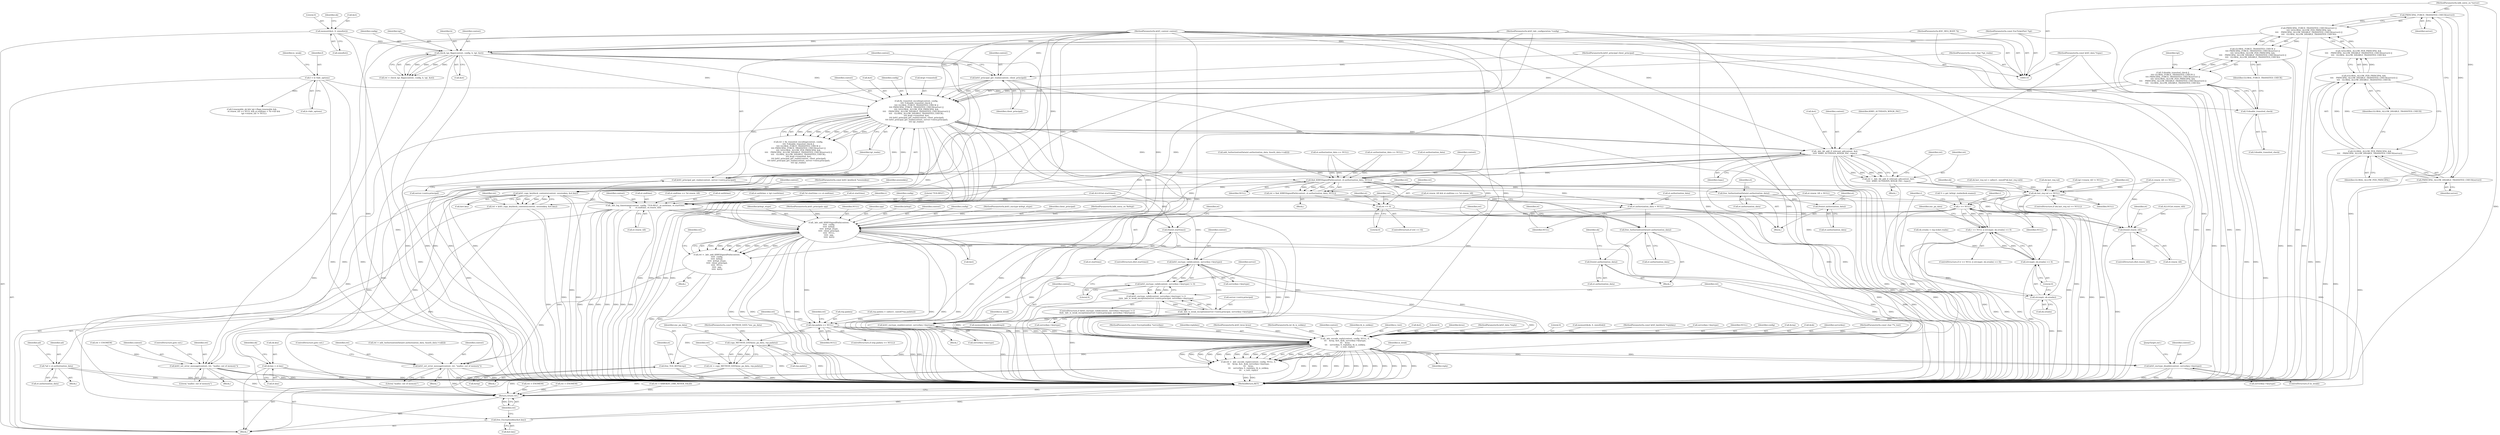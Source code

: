 digraph "0_heimdal_b1e699103f08d6a0ca46a122193c9da65f6cf837_1@pointer" {
"1000642" [label="(Call,_kdc_tkt_add_if_relevant_ad(context, &et,\n\t\t\t\t\t  KRB5_AUTHDATA_WIN2K_PAC, rspac))"];
"1000226" [label="(Call,fix_transited_encoding(context, config,\n\t\t\t\t !f.disable_transited_check ||\n\t\t\t\t GLOBAL_FORCE_TRANSITED_CHECK ||\n\t\t\t\t PRINCIPAL_FORCE_TRANSITED_CHECK(server) ||\n\t\t\t\t !((GLOBAL_ALLOW_PER_PRINCIPAL &&\n\t\t\t\t    PRINCIPAL_ALLOW_DISABLE_TRANSITED_CHECK(server)) ||\n\t\t\t\t   GLOBAL_ALLOW_DISABLE_TRANSITED_CHECK),\n \t\t\t\t &tgt->transited, &et,\n \t\t\t\t krb5_principal_get_realm(context, client_principal),\n \t\t\t\t krb5_principal_get_realm(context, server->entry.principal),\n\t\t\t\t tgt_realm))"];
"1000255" [label="(Call,krb5_principal_get_realm(context, server->entry.principal))"];
"1000252" [label="(Call,krb5_principal_get_realm(context, client_principal))"];
"1000214" [label="(Call,check_tgs_flags(context, config, b, tgt, &et))"];
"1000111" [label="(MethodParameterIn,krb5_context context)"];
"1000112" [label="(MethodParameterIn,krb5_kdc_configuration *config)"];
"1000113" [label="(MethodParameterIn,KDC_REQ_BODY *b)"];
"1000115" [label="(MethodParameterIn,const EncTicketPart *tgt)"];
"1000156" [label="(Call,memset(&et, 0, sizeof(et)))"];
"1000126" [label="(MethodParameterIn,krb5_principal client_principal)"];
"1000229" [label="(Call,!f.disable_transited_check ||\n\t\t\t\t GLOBAL_FORCE_TRANSITED_CHECK ||\n\t\t\t\t PRINCIPAL_FORCE_TRANSITED_CHECK(server) ||\n\t\t\t\t !((GLOBAL_ALLOW_PER_PRINCIPAL &&\n\t\t\t\t    PRINCIPAL_ALLOW_DISABLE_TRANSITED_CHECK(server)) ||\n\t\t\t\t   GLOBAL_ALLOW_DISABLE_TRANSITED_CHECK))"];
"1000230" [label="(Call,!f.disable_transited_check)"];
"1000140" [label="(Call,f = b->kdc_options)"];
"1000234" [label="(Call,GLOBAL_FORCE_TRANSITED_CHECK ||\n\t\t\t\t PRINCIPAL_FORCE_TRANSITED_CHECK(server) ||\n\t\t\t\t !((GLOBAL_ALLOW_PER_PRINCIPAL &&\n\t\t\t\t    PRINCIPAL_ALLOW_DISABLE_TRANSITED_CHECK(server)) ||\n\t\t\t\t   GLOBAL_ALLOW_DISABLE_TRANSITED_CHECK))"];
"1000236" [label="(Call,PRINCIPAL_FORCE_TRANSITED_CHECK(server) ||\n\t\t\t\t !((GLOBAL_ALLOW_PER_PRINCIPAL &&\n\t\t\t\t    PRINCIPAL_ALLOW_DISABLE_TRANSITED_CHECK(server)) ||\n\t\t\t\t   GLOBAL_ALLOW_DISABLE_TRANSITED_CHECK))"];
"1000237" [label="(Call,PRINCIPAL_FORCE_TRANSITED_CHECK(server))"];
"1000122" [label="(MethodParameterIn,hdb_entry_ex *server)"];
"1000239" [label="(Call,!((GLOBAL_ALLOW_PER_PRINCIPAL &&\n\t\t\t\t    PRINCIPAL_ALLOW_DISABLE_TRANSITED_CHECK(server)) ||\n\t\t\t\t   GLOBAL_ALLOW_DISABLE_TRANSITED_CHECK))"];
"1000240" [label="(Call,(GLOBAL_ALLOW_PER_PRINCIPAL &&\n\t\t\t\t    PRINCIPAL_ALLOW_DISABLE_TRANSITED_CHECK(server)) ||\n\t\t\t\t   GLOBAL_ALLOW_DISABLE_TRANSITED_CHECK)"];
"1000241" [label="(Call,GLOBAL_ALLOW_PER_PRINCIPAL &&\n\t\t\t\t    PRINCIPAL_ALLOW_DISABLE_TRANSITED_CHECK(server))"];
"1000243" [label="(Call,PRINCIPAL_ALLOW_DISABLE_TRANSITED_CHECK(server))"];
"1000127" [label="(MethodParameterIn,const char *tgt_realm)"];
"1000131" [label="(MethodParameterIn,const krb5_data *rspac)"];
"1000640" [label="(Call,ret = _kdc_tkt_add_if_relevant_ad(context, &et,\n\t\t\t\t\t  KRB5_AUTHDATA_WIN2K_PAC, rspac))"];
"1001120" [label="(Return,return ret;)"];
"1000686" [label="(Call,krb5_set_error_message(context, ret, \"malloc: out of memory\"))"];
"1000718" [label="(Call,krb5_set_error_message(context, ret, \"malloc: out of memory\"))"];
"1000725" [label="(Call,find_KRB5SignedPath(context, et.authorization_data, NULL))"];
"1000723" [label="(Call,ret = find_KRB5SignedPath(context, et.authorization_data, NULL))"];
"1000732" [label="(Call,ret == 0)"];
"1000745" [label="(Call,free_AuthorizationData(et.authorization_data))"];
"1000749" [label="(Call,free(et.authorization_data))"];
"1000753" [label="(Call,et.authorization_data = NULL)"];
"1001086" [label="(Call,free_AuthorizationData(et.authorization_data))"];
"1001090" [label="(Call,free(et.authorization_data))"];
"1000761" [label="(Call,*ad = et.authorization_data)"];
"1000783" [label="(Call,krb5_copy_keyblock_contents(context, sessionkey, &et.key))"];
"1000781" [label="(Call,ret = krb5_copy_keyblock_contents(context, sessionkey, &et.key))"];
"1000807" [label="(Call,ek.key = et.key)"];
"1000909" [label="(Call,_kdc_log_timestamp(context, config, \"TGS-REQ\", et.authtime, et.starttime,\n\t\t       et.endtime, et.renew_till))"];
"1000949" [label="(Call,_kdc_add_KRB5SignedPath(context,\n\t\t\t\t\t  config,\n\t\t\t\t\t  krbtgt,\n\t\t\t\t\t  krbtgt_etype,\n\t\t\t\t\t  client_principal,\n\t\t\t\t\t  NULL,\n\t\t\t\t\t  spp,\n\t\t\t\t\t  &et))"];
"1000947" [label="(Call,ret = _kdc_add_KRB5SignedPath(context,\n\t\t\t\t\t  config,\n\t\t\t\t\t  krbtgt,\n\t\t\t\t\t  krbtgt_etype,\n\t\t\t\t\t  client_principal,\n\t\t\t\t\t  NULL,\n\t\t\t\t\t  spp,\n\t\t\t\t\t  &et))"];
"1000979" [label="(Call,rep.padata == NULL)"];
"1000991" [label="(Call,copy_METHOD_DATA(enc_pa_data, rep.padata))"];
"1000989" [label="(Call,ret = copy_METHOD_DATA(enc_pa_data, rep.padata))"];
"1001028" [label="(Call,_kdc_encode_reply(context, config, NULL, 0,\n\t\t\t    &rep, &et, &ek, serverkey->keytype,\n\t\t\t    kvno,\n\t\t\t    serverkey, 0, replykey, rk_is_subkey,\n\t\t\t    e_text, reply))"];
"1001026" [label="(Call,ret = _kdc_encode_reply(context, config, NULL, 0,\n\t\t\t    &rep, &et, &ek, serverkey->keytype,\n\t\t\t    kvno,\n\t\t\t    serverkey, 0, replykey, rk_is_subkey,\n\t\t\t    e_text, reply))"];
"1001051" [label="(Call,krb5_enctype_disable(context, serverkey->keytype))"];
"1001057" [label="(Call,free_TGS_REP(&rep))"];
"1001002" [label="(Call,krb5_enctype_valid(context, serverkey->keytype))"];
"1001001" [label="(Call,krb5_enctype_valid(context, serverkey->keytype) != 0)"];
"1001000" [label="(Call,krb5_enctype_valid(context, serverkey->keytype) != 0\n\t&& _kdc_is_weak_exception(server->entry.principal, serverkey->keytype))"];
"1001008" [label="(Call,_kdc_is_weak_exception(server->entry.principal, serverkey->keytype))"];
"1001018" [label="(Call,krb5_enctype_enable(context, serverkey->keytype))"];
"1001069" [label="(Call,free(et.starttime))"];
"1001077" [label="(Call,free(et.renew_till))"];
"1001115" [label="(Call,free_EncryptionKey(&et.key))"];
"1000830" [label="(Call,ek.last_req.val == NULL)"];
"1000936" [label="(Call,r == NULL)"];
"1000935" [label="(Call,r == NULL || strcmp(r, ek.srealm) == 0)"];
"1000939" [label="(Call,strcmp(r, ek.srealm) == 0)"];
"1000940" [label="(Call,strcmp(r, ek.srealm))"];
"1000781" [label="(Call,ret = krb5_copy_keyblock_contents(context, sessionkey, &et.key))"];
"1000639" [label="(Block,)"];
"1000953" [label="(Identifier,krbtgt_etype)"];
"1000964" [label="(Identifier,enc_pa_data)"];
"1000641" [label="(Identifier,ret)"];
"1001090" [label="(Call,free(et.authorization_data))"];
"1000817" [label="(Identifier,ek)"];
"1000721" [label="(Literal,\"malloc: out of memory\")"];
"1000649" [label="(Identifier,ret)"];
"1000113" [label="(MethodParameterIn,KDC_REQ_BODY *b)"];
"1000178" [label="(Call,et.authtime = tgt->authtime)"];
"1000132" [label="(MethodParameterIn,const METHOD_DATA *enc_pa_data)"];
"1000234" [label="(Call,GLOBAL_FORCE_TRANSITED_CHECK ||\n\t\t\t\t PRINCIPAL_FORCE_TRANSITED_CHECK(server) ||\n\t\t\t\t !((GLOBAL_ALLOW_PER_PRINCIPAL &&\n\t\t\t\t    PRINCIPAL_ALLOW_DISABLE_TRANSITED_CHECK(server)) ||\n\t\t\t\t   GLOBAL_ALLOW_DISABLE_TRANSITED_CHECK))"];
"1000717" [label="(Block,)"];
"1000130" [label="(MethodParameterIn,krb5_principals spp)"];
"1000659" [label="(Call,et.authorization_data == NULL)"];
"1000653" [label="(Block,)"];
"1001044" [label="(Literal,0)"];
"1000751" [label="(Identifier,et)"];
"1000162" [label="(Call,memset(&ek, 0, sizeof(ek)))"];
"1000248" [label="(Identifier,tgt)"];
"1000945" [label="(Literal,0)"];
"1000242" [label="(Identifier,GLOBAL_ALLOW_PER_PRINCIPAL)"];
"1000219" [label="(Call,&et)"];
"1000122" [label="(MethodParameterIn,hdb_entry_ex *server)"];
"1000724" [label="(Identifier,ret)"];
"1000131" [label="(MethodParameterIn,const krb5_data *rspac)"];
"1000215" [label="(Identifier,context)"];
"1000116" [label="(MethodParameterIn,const krb5_keyblock *replykey)"];
"1000838" [label="(Call,ret = ENOMEM)"];
"1000546" [label="(Call,*et.starttime == et.endtime)"];
"1001039" [label="(Call,serverkey->keytype)"];
"1000150" [label="(Call,memset(&rep, 0, sizeof(rep)))"];
"1000730" [label="(Identifier,NULL)"];
"1000212" [label="(Call,ret = check_tgs_flags(context, config, b, tgt, &et))"];
"1000689" [label="(Literal,\"malloc: out of memory\")"];
"1000253" [label="(Identifier,context)"];
"1000785" [label="(Identifier,sessionkey)"];
"1000916" [label="(Call,et.starttime)"];
"1000966" [label="(Block,)"];
"1001050" [label="(Identifier,is_weak)"];
"1001007" [label="(Literal,0)"];
"1000262" [label="(Identifier,tgt_realm)"];
"1000722" [label="(ControlStructure,goto out;)"];
"1000256" [label="(Identifier,context)"];
"1000226" [label="(Call,fix_transited_encoding(context, config,\n\t\t\t\t !f.disable_transited_check ||\n\t\t\t\t GLOBAL_FORCE_TRANSITED_CHECK ||\n\t\t\t\t PRINCIPAL_FORCE_TRANSITED_CHECK(server) ||\n\t\t\t\t !((GLOBAL_ALLOW_PER_PRINCIPAL &&\n\t\t\t\t    PRINCIPAL_ALLOW_DISABLE_TRANSITED_CHECK(server)) ||\n\t\t\t\t   GLOBAL_ALLOW_DISABLE_TRANSITED_CHECK),\n \t\t\t\t &tgt->transited, &et,\n \t\t\t\t krb5_principal_get_realm(context, client_principal),\n \t\t\t\t krb5_principal_get_realm(context, server->entry.principal),\n\t\t\t\t tgt_realm))"];
"1000782" [label="(Identifier,ret)"];
"1001026" [label="(Call,ret = _kdc_encode_reply(context, config, NULL, 0,\n\t\t\t    &rep, &et, &ek, serverkey->keytype,\n\t\t\t    kvno,\n\t\t\t    serverkey, 0, replykey, rk_is_subkey,\n\t\t\t    e_text, reply))"];
"1001048" [label="(Identifier,reply)"];
"1001075" [label="(Identifier,et)"];
"1000224" [label="(Call,ret = fix_transited_encoding(context, config,\n\t\t\t\t !f.disable_transited_check ||\n\t\t\t\t GLOBAL_FORCE_TRANSITED_CHECK ||\n\t\t\t\t PRINCIPAL_FORCE_TRANSITED_CHECK(server) ||\n\t\t\t\t !((GLOBAL_ALLOW_PER_PRINCIPAL &&\n\t\t\t\t    PRINCIPAL_ALLOW_DISABLE_TRANSITED_CHECK(server)) ||\n\t\t\t\t   GLOBAL_ALLOW_DISABLE_TRANSITED_CHECK),\n \t\t\t\t &tgt->transited, &et,\n \t\t\t\t krb5_principal_get_realm(context, client_principal),\n \t\t\t\t krb5_principal_get_realm(context, server->entry.principal),\n\t\t\t\t tgt_realm))"];
"1000749" [label="(Call,free(et.authorization_data))"];
"1000999" [label="(ControlStructure,if (krb5_enctype_valid(context, serverkey->keytype) != 0\n\t&& _kdc_is_weak_exception(server->entry.principal, serverkey->keytype)))"];
"1000955" [label="(Identifier,NULL)"];
"1000246" [label="(Call,&tgt->transited)"];
"1001003" [label="(Identifier,context)"];
"1000243" [label="(Call,PRINCIPAL_ALLOW_DISABLE_TRANSITED_CHECK(server))"];
"1001004" [label="(Call,serverkey->keytype)"];
"1001049" [label="(ControlStructure,if (is_weak))"];
"1000807" [label="(Call,ek.key = et.key)"];
"1001115" [label="(Call,free_EncryptionKey(&et.key))"];
"1000240" [label="(Call,(GLOBAL_ALLOW_PER_PRINCIPAL &&\n\t\t\t\t    PRINCIPAL_ALLOW_DISABLE_TRANSITED_CHECK(server)) ||\n\t\t\t\t   GLOBAL_ALLOW_DISABLE_TRANSITED_CHECK)"];
"1001031" [label="(Identifier,NULL)"];
"1000786" [label="(Call,&et.key)"];
"1000956" [label="(Identifier,spp)"];
"1000683" [label="(Call,ret = ENOMEM)"];
"1000727" [label="(Call,et.authorization_data)"];
"1001051" [label="(Call,krb5_enctype_disable(context, serverkey->keytype))"];
"1000997" [label="(Identifier,ret)"];
"1001030" [label="(Identifier,config)"];
"1000836" [label="(Identifier,NULL)"];
"1001033" [label="(Call,&rep)"];
"1001001" [label="(Call,krb5_enctype_valid(context, serverkey->keytype) != 0)"];
"1001058" [label="(Call,&rep)"];
"1000952" [label="(Identifier,krbtgt)"];
"1001097" [label="(Identifier,ek)"];
"1000909" [label="(Call,_kdc_log_timestamp(context, config, \"TGS-REQ\", et.authtime, et.starttime,\n\t\t       et.endtime, et.renew_till))"];
"1000928" [label="(Identifier,r)"];
"1001019" [label="(Identifier,context)"];
"1000687" [label="(Identifier,context)"];
"1000126" [label="(MethodParameterIn,krb5_principal client_principal)"];
"1000950" [label="(Identifier,context)"];
"1000746" [label="(Call,et.authorization_data)"];
"1000745" [label="(Call,free_AuthorizationData(et.authorization_data))"];
"1000811" [label="(Call,et.key)"];
"1000216" [label="(Identifier,config)"];
"1000759" [label="(Block,)"];
"1000148" [label="(Identifier,is_weak)"];
"1000682" [label="(Block,)"];
"1000732" [label="(Call,ret == 0)"];
"1001087" [label="(Call,et.authorization_data)"];
"1000720" [label="(Identifier,ret)"];
"1000726" [label="(Identifier,context)"];
"1000690" [label="(ControlStructure,goto out;)"];
"1000239" [label="(Call,!((GLOBAL_ALLOW_PER_PRINCIPAL &&\n\t\t\t\t    PRINCIPAL_ALLOW_DISABLE_TRANSITED_CHECK(server)) ||\n\t\t\t\t   GLOBAL_ALLOW_DISABLE_TRANSITED_CHECK))"];
"1000808" [label="(Call,ek.key)"];
"1001070" [label="(Call,et.starttime)"];
"1000845" [label="(Identifier,ek)"];
"1000115" [label="(MethodParameterIn,const EncTicketPart *tgt)"];
"1000941" [label="(Identifier,r)"];
"1000814" [label="(Call,ek.last_req.val = calloc(1, sizeof(*ek.last_req.val)))"];
"1000939" [label="(Call,strcmp(r, ek.srealm) == 0)"];
"1000718" [label="(Call,krb5_set_error_message(context, ret, \"malloc: out of memory\"))"];
"1000754" [label="(Call,et.authorization_data)"];
"1000734" [label="(Literal,0)"];
"1000983" [label="(Identifier,NULL)"];
"1001037" [label="(Call,&ek)"];
"1000644" [label="(Call,&et)"];
"1000936" [label="(Call,r == NULL)"];
"1001063" [label="(Identifier,et)"];
"1000156" [label="(Call,memset(&et, 0, sizeof(et)))"];
"1000111" [label="(MethodParameterIn,krb5_context context)"];
"1001043" [label="(Identifier,serverkey)"];
"1000985" [label="(Call,ret = ENOMEM)"];
"1001009" [label="(Call,server->entry.principal)"];
"1000133" [label="(MethodParameterIn,const char **e_text)"];
"1000227" [label="(Identifier,context)"];
"1001053" [label="(Call,serverkey->keytype)"];
"1001027" [label="(Identifier,ret)"];
"1000374" [label="(Call,f.renewable_ok && tgt->flags.renewable &&\n       et.renew_till == NULL && et.endtime < *b->till &&\n       tgt->renew_till != NULL)"];
"1000978" [label="(ControlStructure,if (rep.padata == NULL))"];
"1001078" [label="(Call,et.renew_till)"];
"1000948" [label="(Identifier,ret)"];
"1000250" [label="(Call,&et)"];
"1000688" [label="(Identifier,ret)"];
"1000733" [label="(Identifier,ret)"];
"1000723" [label="(Call,ret = find_KRB5SignedPath(context, et.authorization_data, NULL))"];
"1000761" [label="(Call,*ad = et.authorization_data)"];
"1001091" [label="(Call,et.authorization_data)"];
"1000934" [label="(ControlStructure,if (r == NULL || strcmp(r, ek.srealm) == 0))"];
"1000791" [label="(Identifier,ret)"];
"1000831" [label="(Call,ek.last_req.val)"];
"1000770" [label="(Identifier,ad)"];
"1000951" [label="(Identifier,config)"];
"1000647" [label="(Identifier,rspac)"];
"1000989" [label="(Call,ret = copy_METHOD_DATA(enc_pa_data, rep.padata))"];
"1000555" [label="(Call,ret = KRB5KDC_ERR_NEVER_VALID)"];
"1001052" [label="(Identifier,context)"];
"1001092" [label="(Identifier,et)"];
"1001086" [label="(Call,free_AuthorizationData(et.authorization_data))"];
"1000938" [label="(Identifier,NULL)"];
"1000228" [label="(Identifier,config)"];
"1000236" [label="(Call,PRINCIPAL_FORCE_TRANSITED_CHECK(server) ||\n\t\t\t\t !((GLOBAL_ALLOW_PER_PRINCIPAL &&\n\t\t\t\t    PRINCIPAL_ALLOW_DISABLE_TRANSITED_CHECK(server)) ||\n\t\t\t\t   GLOBAL_ALLOW_DISABLE_TRANSITED_CHECK))"];
"1001002" [label="(Call,krb5_enctype_valid(context, serverkey->keytype))"];
"1000992" [label="(Identifier,enc_pa_data)"];
"1000230" [label="(Call,!f.disable_transited_check)"];
"1000703" [label="(Call,ret = add_AuthorizationData(et.authorization_data, &auth_data->val[i]))"];
"1000640" [label="(Call,ret = _kdc_tkt_add_if_relevant_ad(context, &et,\n\t\t\t\t\t  KRB5_AUTHDATA_WIN2K_PAC, rspac))"];
"1001120" [label="(Return,return ret;)"];
"1000937" [label="(Identifier,r)"];
"1000829" [label="(ControlStructure,if (ek.last_req.val == NULL))"];
"1000740" [label="(Identifier,et)"];
"1000911" [label="(Identifier,config)"];
"1000744" [label="(Block,)"];
"1000757" [label="(Identifier,NULL)"];
"1001069" [label="(Call,free(et.starttime))"];
"1000112" [label="(MethodParameterIn,krb5_kdc_configuration *config)"];
"1000218" [label="(Identifier,tgt)"];
"1001017" [label="(Block,)"];
"1000164" [label="(Identifier,ek)"];
"1000140" [label="(Call,f = b->kdc_options)"];
"1000245" [label="(Identifier,GLOBAL_ALLOW_DISABLE_TRANSITED_CHECK)"];
"1000784" [label="(Identifier,context)"];
"1000980" [label="(Call,rep.padata)"];
"1000935" [label="(Call,r == NULL || strcmp(r, ek.srealm) == 0)"];
"1000686" [label="(Call,krb5_set_error_message(context, ret, \"malloc: out of memory\"))"];
"1000946" [label="(Block,)"];
"1000235" [label="(Identifier,GLOBAL_FORCE_TRANSITED_CHECK)"];
"1000129" [label="(MethodParameterIn,krb5_enctype krbtgt_etype)"];
"1000238" [label="(Identifier,server)"];
"1000135" [label="(Block,)"];
"1000118" [label="(MethodParameterIn,const EncryptionKey *serverkey)"];
"1000577" [label="(Call,et.renew_till = NULL)"];
"1000912" [label="(Literal,\"TGS-REQ\")"];
"1000993" [label="(Call,rep.padata)"];
"1001028" [label="(Call,_kdc_encode_reply(context, config, NULL, 0,\n\t\t\t    &rep, &et, &ek, serverkey->keytype,\n\t\t\t    kvno,\n\t\t\t    serverkey, 0, replykey, rk_is_subkey,\n\t\t\t    e_text, reply))"];
"1000940" [label="(Call,strcmp(r, ek.srealm))"];
"1000214" [label="(Call,check_tgs_flags(context, config, b, tgt, &et))"];
"1000954" [label="(Identifier,client_principal)"];
"1000731" [label="(ControlStructure,if (ret == 0))"];
"1000753" [label="(Call,et.authorization_data = NULL)"];
"1001045" [label="(Identifier,replykey)"];
"1000750" [label="(Call,et.authorization_data)"];
"1000119" [label="(MethodParameterIn,const krb5_keyblock *sessionkey)"];
"1000120" [label="(MethodParameterIn,krb5_kvno kvno)"];
"1001083" [label="(Identifier,et)"];
"1000244" [label="(Identifier,server)"];
"1000117" [label="(MethodParameterIn,int rk_is_subkey)"];
"1000229" [label="(Call,!f.disable_transited_check ||\n\t\t\t\t GLOBAL_FORCE_TRANSITED_CHECK ||\n\t\t\t\t PRINCIPAL_FORCE_TRANSITED_CHECK(server) ||\n\t\t\t\t !((GLOBAL_ALLOW_PER_PRINCIPAL &&\n\t\t\t\t    PRINCIPAL_ALLOW_DISABLE_TRANSITED_CHECK(server)) ||\n\t\t\t\t   GLOBAL_ALLOW_DISABLE_TRANSITED_CHECK))"];
"1001121" [label="(Identifier,ret)"];
"1000957" [label="(Call,&et)"];
"1001029" [label="(Identifier,context)"];
"1001057" [label="(Call,free_TGS_REP(&rep))"];
"1000643" [label="(Identifier,context)"];
"1000910" [label="(Identifier,context)"];
"1000891" [label="(Call,ek.srealm = rep.ticket.realm)"];
"1000960" [label="(Identifier,ret)"];
"1000128" [label="(MethodParameterIn,hdb_entry_ex *krbtgt)"];
"1000947" [label="(Call,ret = _kdc_add_KRB5SignedPath(context,\n\t\t\t\t\t  config,\n\t\t\t\t\t  krbtgt,\n\t\t\t\t\t  krbtgt_etype,\n\t\t\t\t\t  client_principal,\n\t\t\t\t\t  NULL,\n\t\t\t\t\t  spp,\n\t\t\t\t\t  &et))"];
"1001046" [label="(Identifier,rk_is_subkey)"];
"1001056" [label="(JumpTarget,out:)"];
"1000967" [label="(Call,rep.padata = calloc(1, sizeof(*rep.padata)))"];
"1000160" [label="(Call,sizeof(et))"];
"1000241" [label="(Call,GLOBAL_ALLOW_PER_PRINCIPAL &&\n\t\t\t\t    PRINCIPAL_ALLOW_DISABLE_TRANSITED_CHECK(server))"];
"1000646" [label="(Identifier,KRB5_AUTHDATA_WIN2K_PAC)"];
"1000990" [label="(Identifier,ret)"];
"1001077" [label="(Call,free(et.renew_till))"];
"1000719" [label="(Identifier,context)"];
"1001116" [label="(Call,&et.key)"];
"1000157" [label="(Call,&et)"];
"1000830" [label="(Call,ek.last_req.val == NULL)"];
"1001020" [label="(Call,serverkey->keytype)"];
"1000677" [label="(Call,et.authorization_data == NULL)"];
"1000783" [label="(Call,krb5_copy_keyblock_contents(context, sessionkey, &et.key))"];
"1000705" [label="(Call,add_AuthorizationData(et.authorization_data, &auth_data->val[i]))"];
"1000255" [label="(Call,krb5_principal_get_realm(context, server->entry.principal))"];
"1000231" [label="(Call,f.disable_transited_check)"];
"1001085" [label="(Block,)"];
"1001011" [label="(Identifier,server)"];
"1000942" [label="(Call,ek.srealm)"];
"1000399" [label="(Call,tgt->renew_till != NULL)"];
"1000763" [label="(Call,et.authorization_data)"];
"1000979" [label="(Call,rep.padata == NULL)"];
"1000202" [label="(Call,ALLOC(et.starttime))"];
"1001047" [label="(Identifier,e_text)"];
"1001014" [label="(Call,serverkey->keytype)"];
"1000412" [label="(Call,ALLOC(et.renew_till))"];
"1000991" [label="(Call,copy_METHOD_DATA(enc_pa_data, rep.padata))"];
"1000919" [label="(Call,et.endtime)"];
"1000642" [label="(Call,_kdc_tkt_add_if_relevant_ad(context, &et,\n\t\t\t\t\t  KRB5_AUTHDATA_WIN2K_PAC, rspac))"];
"1000922" [label="(Call,et.renew_till)"];
"1001035" [label="(Call,&et)"];
"1000986" [label="(Identifier,ret)"];
"1000949" [label="(Call,_kdc_add_KRB5SignedPath(context,\n\t\t\t\t\t  config,\n\t\t\t\t\t  krbtgt,\n\t\t\t\t\t  krbtgt_etype,\n\t\t\t\t\t  client_principal,\n\t\t\t\t\t  NULL,\n\t\t\t\t\t  spp,\n\t\t\t\t\t  &et))"];
"1001122" [label="(MethodReturn,RET)"];
"1000755" [label="(Identifier,et)"];
"1001073" [label="(ControlStructure,if(et.renew_till))"];
"1000927" [label="(Call,*r = get_krbtgt_realm(&ek.sname))"];
"1001000" [label="(Call,krb5_enctype_valid(context, serverkey->keytype) != 0\n\t&& _kdc_is_weak_exception(server->entry.principal, serverkey->keytype))"];
"1000560" [label="(Call,et.renew_till && et.endtime == *et.renew_till)"];
"1000237" [label="(Call,PRINCIPAL_FORCE_TRANSITED_CHECK(server))"];
"1000142" [label="(Call,b->kdc_options)"];
"1000159" [label="(Literal,0)"];
"1000127" [label="(MethodParameterIn,const char *tgt_realm)"];
"1001008" [label="(Call,_kdc_is_weak_exception(server->entry.principal, serverkey->keytype))"];
"1000252" [label="(Call,krb5_principal_get_realm(context, client_principal))"];
"1000217" [label="(Identifier,b)"];
"1001032" [label="(Literal,0)"];
"1000141" [label="(Identifier,f)"];
"1001065" [label="(ControlStructure,if(et.starttime))"];
"1001018" [label="(Call,krb5_enctype_enable(context, serverkey->keytype))"];
"1000762" [label="(Identifier,ad)"];
"1001042" [label="(Identifier,kvno)"];
"1000257" [label="(Call,server->entry.principal)"];
"1000254" [label="(Identifier,client_principal)"];
"1000564" [label="(Call,et.endtime == *et.renew_till)"];
"1000385" [label="(Call,et.renew_till == NULL)"];
"1001024" [label="(Identifier,is_weak)"];
"1000913" [label="(Call,et.authtime)"];
"1000725" [label="(Call,find_KRB5SignedPath(context, et.authorization_data, NULL))"];
"1000839" [label="(Identifier,ret)"];
"1000134" [label="(MethodParameterIn,krb5_data *reply)"];
"1000642" -> "1000640"  [label="AST: "];
"1000642" -> "1000647"  [label="CFG: "];
"1000643" -> "1000642"  [label="AST: "];
"1000644" -> "1000642"  [label="AST: "];
"1000646" -> "1000642"  [label="AST: "];
"1000647" -> "1000642"  [label="AST: "];
"1000640" -> "1000642"  [label="CFG: "];
"1000642" -> "1001122"  [label="DDG: "];
"1000642" -> "1001122"  [label="DDG: "];
"1000642" -> "1001122"  [label="DDG: "];
"1000642" -> "1001122"  [label="DDG: "];
"1000642" -> "1000640"  [label="DDG: "];
"1000642" -> "1000640"  [label="DDG: "];
"1000642" -> "1000640"  [label="DDG: "];
"1000642" -> "1000640"  [label="DDG: "];
"1000226" -> "1000642"  [label="DDG: "];
"1000226" -> "1000642"  [label="DDG: "];
"1000111" -> "1000642"  [label="DDG: "];
"1000131" -> "1000642"  [label="DDG: "];
"1000642" -> "1000686"  [label="DDG: "];
"1000642" -> "1000718"  [label="DDG: "];
"1000642" -> "1000725"  [label="DDG: "];
"1000642" -> "1000783"  [label="DDG: "];
"1000642" -> "1000949"  [label="DDG: "];
"1000642" -> "1001028"  [label="DDG: "];
"1000226" -> "1000224"  [label="AST: "];
"1000226" -> "1000262"  [label="CFG: "];
"1000227" -> "1000226"  [label="AST: "];
"1000228" -> "1000226"  [label="AST: "];
"1000229" -> "1000226"  [label="AST: "];
"1000246" -> "1000226"  [label="AST: "];
"1000250" -> "1000226"  [label="AST: "];
"1000252" -> "1000226"  [label="AST: "];
"1000255" -> "1000226"  [label="AST: "];
"1000262" -> "1000226"  [label="AST: "];
"1000224" -> "1000226"  [label="CFG: "];
"1000226" -> "1001122"  [label="DDG: "];
"1000226" -> "1001122"  [label="DDG: "];
"1000226" -> "1001122"  [label="DDG: "];
"1000226" -> "1001122"  [label="DDG: "];
"1000226" -> "1001122"  [label="DDG: "];
"1000226" -> "1001122"  [label="DDG: "];
"1000226" -> "1001122"  [label="DDG: "];
"1000226" -> "1001122"  [label="DDG: "];
"1000226" -> "1000224"  [label="DDG: "];
"1000226" -> "1000224"  [label="DDG: "];
"1000226" -> "1000224"  [label="DDG: "];
"1000226" -> "1000224"  [label="DDG: "];
"1000226" -> "1000224"  [label="DDG: "];
"1000226" -> "1000224"  [label="DDG: "];
"1000226" -> "1000224"  [label="DDG: "];
"1000226" -> "1000224"  [label="DDG: "];
"1000255" -> "1000226"  [label="DDG: "];
"1000255" -> "1000226"  [label="DDG: "];
"1000111" -> "1000226"  [label="DDG: "];
"1000214" -> "1000226"  [label="DDG: "];
"1000214" -> "1000226"  [label="DDG: "];
"1000112" -> "1000226"  [label="DDG: "];
"1000229" -> "1000226"  [label="DDG: "];
"1000229" -> "1000226"  [label="DDG: "];
"1000252" -> "1000226"  [label="DDG: "];
"1000252" -> "1000226"  [label="DDG: "];
"1000127" -> "1000226"  [label="DDG: "];
"1000226" -> "1000686"  [label="DDG: "];
"1000226" -> "1000718"  [label="DDG: "];
"1000226" -> "1000725"  [label="DDG: "];
"1000226" -> "1000783"  [label="DDG: "];
"1000226" -> "1000909"  [label="DDG: "];
"1000226" -> "1000949"  [label="DDG: "];
"1000226" -> "1001028"  [label="DDG: "];
"1000255" -> "1000257"  [label="CFG: "];
"1000256" -> "1000255"  [label="AST: "];
"1000257" -> "1000255"  [label="AST: "];
"1000262" -> "1000255"  [label="CFG: "];
"1000255" -> "1001122"  [label="DDG: "];
"1000252" -> "1000255"  [label="DDG: "];
"1000111" -> "1000255"  [label="DDG: "];
"1000255" -> "1001008"  [label="DDG: "];
"1000252" -> "1000254"  [label="CFG: "];
"1000253" -> "1000252"  [label="AST: "];
"1000254" -> "1000252"  [label="AST: "];
"1000256" -> "1000252"  [label="CFG: "];
"1000252" -> "1001122"  [label="DDG: "];
"1000214" -> "1000252"  [label="DDG: "];
"1000111" -> "1000252"  [label="DDG: "];
"1000126" -> "1000252"  [label="DDG: "];
"1000252" -> "1000949"  [label="DDG: "];
"1000214" -> "1000212"  [label="AST: "];
"1000214" -> "1000219"  [label="CFG: "];
"1000215" -> "1000214"  [label="AST: "];
"1000216" -> "1000214"  [label="AST: "];
"1000217" -> "1000214"  [label="AST: "];
"1000218" -> "1000214"  [label="AST: "];
"1000219" -> "1000214"  [label="AST: "];
"1000212" -> "1000214"  [label="CFG: "];
"1000214" -> "1001122"  [label="DDG: "];
"1000214" -> "1001122"  [label="DDG: "];
"1000214" -> "1001122"  [label="DDG: "];
"1000214" -> "1001122"  [label="DDG: "];
"1000214" -> "1001122"  [label="DDG: "];
"1000214" -> "1000212"  [label="DDG: "];
"1000214" -> "1000212"  [label="DDG: "];
"1000214" -> "1000212"  [label="DDG: "];
"1000214" -> "1000212"  [label="DDG: "];
"1000214" -> "1000212"  [label="DDG: "];
"1000111" -> "1000214"  [label="DDG: "];
"1000112" -> "1000214"  [label="DDG: "];
"1000113" -> "1000214"  [label="DDG: "];
"1000115" -> "1000214"  [label="DDG: "];
"1000156" -> "1000214"  [label="DDG: "];
"1000111" -> "1000110"  [label="AST: "];
"1000111" -> "1001122"  [label="DDG: "];
"1000111" -> "1000686"  [label="DDG: "];
"1000111" -> "1000718"  [label="DDG: "];
"1000111" -> "1000725"  [label="DDG: "];
"1000111" -> "1000783"  [label="DDG: "];
"1000111" -> "1000909"  [label="DDG: "];
"1000111" -> "1000949"  [label="DDG: "];
"1000111" -> "1001002"  [label="DDG: "];
"1000111" -> "1001018"  [label="DDG: "];
"1000111" -> "1001028"  [label="DDG: "];
"1000111" -> "1001051"  [label="DDG: "];
"1000112" -> "1000110"  [label="AST: "];
"1000112" -> "1001122"  [label="DDG: "];
"1000112" -> "1000909"  [label="DDG: "];
"1000112" -> "1000949"  [label="DDG: "];
"1000112" -> "1001028"  [label="DDG: "];
"1000113" -> "1000110"  [label="AST: "];
"1000113" -> "1001122"  [label="DDG: "];
"1000115" -> "1000110"  [label="AST: "];
"1000115" -> "1001122"  [label="DDG: "];
"1000156" -> "1000135"  [label="AST: "];
"1000156" -> "1000160"  [label="CFG: "];
"1000157" -> "1000156"  [label="AST: "];
"1000159" -> "1000156"  [label="AST: "];
"1000160" -> "1000156"  [label="AST: "];
"1000164" -> "1000156"  [label="CFG: "];
"1000156" -> "1001122"  [label="DDG: "];
"1000126" -> "1000110"  [label="AST: "];
"1000126" -> "1001122"  [label="DDG: "];
"1000126" -> "1000949"  [label="DDG: "];
"1000229" -> "1000230"  [label="CFG: "];
"1000229" -> "1000234"  [label="CFG: "];
"1000230" -> "1000229"  [label="AST: "];
"1000234" -> "1000229"  [label="AST: "];
"1000248" -> "1000229"  [label="CFG: "];
"1000229" -> "1001122"  [label="DDG: "];
"1000229" -> "1001122"  [label="DDG: "];
"1000230" -> "1000229"  [label="DDG: "];
"1000234" -> "1000229"  [label="DDG: "];
"1000234" -> "1000229"  [label="DDG: "];
"1000230" -> "1000231"  [label="CFG: "];
"1000231" -> "1000230"  [label="AST: "];
"1000235" -> "1000230"  [label="CFG: "];
"1000230" -> "1001122"  [label="DDG: "];
"1000140" -> "1000230"  [label="DDG: "];
"1000140" -> "1000135"  [label="AST: "];
"1000140" -> "1000142"  [label="CFG: "];
"1000141" -> "1000140"  [label="AST: "];
"1000142" -> "1000140"  [label="AST: "];
"1000148" -> "1000140"  [label="CFG: "];
"1000140" -> "1001122"  [label="DDG: "];
"1000140" -> "1001122"  [label="DDG: "];
"1000140" -> "1000374"  [label="DDG: "];
"1000234" -> "1000235"  [label="CFG: "];
"1000234" -> "1000236"  [label="CFG: "];
"1000235" -> "1000234"  [label="AST: "];
"1000236" -> "1000234"  [label="AST: "];
"1000234" -> "1001122"  [label="DDG: "];
"1000234" -> "1001122"  [label="DDG: "];
"1000236" -> "1000234"  [label="DDG: "];
"1000236" -> "1000234"  [label="DDG: "];
"1000236" -> "1000237"  [label="CFG: "];
"1000236" -> "1000239"  [label="CFG: "];
"1000237" -> "1000236"  [label="AST: "];
"1000239" -> "1000236"  [label="AST: "];
"1000236" -> "1001122"  [label="DDG: "];
"1000236" -> "1001122"  [label="DDG: "];
"1000237" -> "1000236"  [label="DDG: "];
"1000239" -> "1000236"  [label="DDG: "];
"1000237" -> "1000238"  [label="CFG: "];
"1000238" -> "1000237"  [label="AST: "];
"1000242" -> "1000237"  [label="CFG: "];
"1000237" -> "1001122"  [label="DDG: "];
"1000122" -> "1000237"  [label="DDG: "];
"1000237" -> "1000243"  [label="DDG: "];
"1000122" -> "1000110"  [label="AST: "];
"1000122" -> "1001122"  [label="DDG: "];
"1000122" -> "1000243"  [label="DDG: "];
"1000239" -> "1000240"  [label="CFG: "];
"1000240" -> "1000239"  [label="AST: "];
"1000239" -> "1001122"  [label="DDG: "];
"1000240" -> "1000239"  [label="DDG: "];
"1000240" -> "1000239"  [label="DDG: "];
"1000240" -> "1000241"  [label="CFG: "];
"1000240" -> "1000245"  [label="CFG: "];
"1000241" -> "1000240"  [label="AST: "];
"1000245" -> "1000240"  [label="AST: "];
"1000240" -> "1001122"  [label="DDG: "];
"1000240" -> "1001122"  [label="DDG: "];
"1000241" -> "1000240"  [label="DDG: "];
"1000241" -> "1000240"  [label="DDG: "];
"1000241" -> "1000242"  [label="CFG: "];
"1000241" -> "1000243"  [label="CFG: "];
"1000242" -> "1000241"  [label="AST: "];
"1000243" -> "1000241"  [label="AST: "];
"1000245" -> "1000241"  [label="CFG: "];
"1000241" -> "1001122"  [label="DDG: "];
"1000241" -> "1001122"  [label="DDG: "];
"1000243" -> "1000241"  [label="DDG: "];
"1000243" -> "1000244"  [label="CFG: "];
"1000244" -> "1000243"  [label="AST: "];
"1000243" -> "1001122"  [label="DDG: "];
"1000127" -> "1000110"  [label="AST: "];
"1000127" -> "1001122"  [label="DDG: "];
"1000131" -> "1000110"  [label="AST: "];
"1000131" -> "1001122"  [label="DDG: "];
"1000640" -> "1000639"  [label="AST: "];
"1000641" -> "1000640"  [label="AST: "];
"1000649" -> "1000640"  [label="CFG: "];
"1000640" -> "1001122"  [label="DDG: "];
"1000640" -> "1001122"  [label="DDG: "];
"1000640" -> "1001120"  [label="DDG: "];
"1001120" -> "1000135"  [label="AST: "];
"1001120" -> "1001121"  [label="CFG: "];
"1001121" -> "1001120"  [label="AST: "];
"1001122" -> "1001120"  [label="CFG: "];
"1001120" -> "1001122"  [label="DDG: "];
"1001121" -> "1001120"  [label="DDG: "];
"1001026" -> "1001120"  [label="DDG: "];
"1000781" -> "1001120"  [label="DDG: "];
"1000989" -> "1001120"  [label="DDG: "];
"1000718" -> "1001120"  [label="DDG: "];
"1000838" -> "1001120"  [label="DDG: "];
"1000224" -> "1001120"  [label="DDG: "];
"1000555" -> "1001120"  [label="DDG: "];
"1000947" -> "1001120"  [label="DDG: "];
"1000686" -> "1001120"  [label="DDG: "];
"1000212" -> "1001120"  [label="DDG: "];
"1000985" -> "1001120"  [label="DDG: "];
"1000686" -> "1000682"  [label="AST: "];
"1000686" -> "1000689"  [label="CFG: "];
"1000687" -> "1000686"  [label="AST: "];
"1000688" -> "1000686"  [label="AST: "];
"1000689" -> "1000686"  [label="AST: "];
"1000690" -> "1000686"  [label="CFG: "];
"1000686" -> "1001122"  [label="DDG: "];
"1000686" -> "1001122"  [label="DDG: "];
"1000686" -> "1001122"  [label="DDG: "];
"1000683" -> "1000686"  [label="DDG: "];
"1000718" -> "1000717"  [label="AST: "];
"1000718" -> "1000721"  [label="CFG: "];
"1000719" -> "1000718"  [label="AST: "];
"1000720" -> "1000718"  [label="AST: "];
"1000721" -> "1000718"  [label="AST: "];
"1000722" -> "1000718"  [label="CFG: "];
"1000718" -> "1001122"  [label="DDG: "];
"1000718" -> "1001122"  [label="DDG: "];
"1000718" -> "1001122"  [label="DDG: "];
"1000703" -> "1000718"  [label="DDG: "];
"1000725" -> "1000723"  [label="AST: "];
"1000725" -> "1000730"  [label="CFG: "];
"1000726" -> "1000725"  [label="AST: "];
"1000727" -> "1000725"  [label="AST: "];
"1000730" -> "1000725"  [label="AST: "];
"1000723" -> "1000725"  [label="CFG: "];
"1000725" -> "1001122"  [label="DDG: "];
"1000725" -> "1001122"  [label="DDG: "];
"1000725" -> "1000723"  [label="DDG: "];
"1000725" -> "1000723"  [label="DDG: "];
"1000725" -> "1000723"  [label="DDG: "];
"1000677" -> "1000725"  [label="DDG: "];
"1000677" -> "1000725"  [label="DDG: "];
"1000659" -> "1000725"  [label="DDG: "];
"1000659" -> "1000725"  [label="DDG: "];
"1000705" -> "1000725"  [label="DDG: "];
"1000725" -> "1000745"  [label="DDG: "];
"1000725" -> "1000753"  [label="DDG: "];
"1000725" -> "1000761"  [label="DDG: "];
"1000725" -> "1000783"  [label="DDG: "];
"1000725" -> "1000830"  [label="DDG: "];
"1000725" -> "1001086"  [label="DDG: "];
"1000723" -> "1000653"  [label="AST: "];
"1000724" -> "1000723"  [label="AST: "];
"1000733" -> "1000723"  [label="CFG: "];
"1000723" -> "1001122"  [label="DDG: "];
"1000723" -> "1000732"  [label="DDG: "];
"1000732" -> "1000731"  [label="AST: "];
"1000732" -> "1000734"  [label="CFG: "];
"1000733" -> "1000732"  [label="AST: "];
"1000734" -> "1000732"  [label="AST: "];
"1000740" -> "1000732"  [label="CFG: "];
"1000782" -> "1000732"  [label="CFG: "];
"1000732" -> "1001122"  [label="DDG: "];
"1000745" -> "1000744"  [label="AST: "];
"1000745" -> "1000746"  [label="CFG: "];
"1000746" -> "1000745"  [label="AST: "];
"1000751" -> "1000745"  [label="CFG: "];
"1000745" -> "1001122"  [label="DDG: "];
"1000745" -> "1000749"  [label="DDG: "];
"1000749" -> "1000744"  [label="AST: "];
"1000749" -> "1000750"  [label="CFG: "];
"1000750" -> "1000749"  [label="AST: "];
"1000755" -> "1000749"  [label="CFG: "];
"1000753" -> "1000744"  [label="AST: "];
"1000753" -> "1000757"  [label="CFG: "];
"1000754" -> "1000753"  [label="AST: "];
"1000757" -> "1000753"  [label="AST: "];
"1000782" -> "1000753"  [label="CFG: "];
"1000753" -> "1001122"  [label="DDG: "];
"1000753" -> "1001122"  [label="DDG: "];
"1000753" -> "1001086"  [label="DDG: "];
"1001086" -> "1001085"  [label="AST: "];
"1001086" -> "1001087"  [label="CFG: "];
"1001087" -> "1001086"  [label="AST: "];
"1001092" -> "1001086"  [label="CFG: "];
"1001086" -> "1001122"  [label="DDG: "];
"1000677" -> "1001086"  [label="DDG: "];
"1000705" -> "1001086"  [label="DDG: "];
"1001086" -> "1001090"  [label="DDG: "];
"1001090" -> "1001085"  [label="AST: "];
"1001090" -> "1001091"  [label="CFG: "];
"1001091" -> "1001090"  [label="AST: "];
"1001097" -> "1001090"  [label="CFG: "];
"1001090" -> "1001122"  [label="DDG: "];
"1000761" -> "1000759"  [label="AST: "];
"1000761" -> "1000763"  [label="CFG: "];
"1000762" -> "1000761"  [label="AST: "];
"1000763" -> "1000761"  [label="AST: "];
"1000770" -> "1000761"  [label="CFG: "];
"1000761" -> "1001122"  [label="DDG: "];
"1000761" -> "1001122"  [label="DDG: "];
"1000783" -> "1000781"  [label="AST: "];
"1000783" -> "1000786"  [label="CFG: "];
"1000784" -> "1000783"  [label="AST: "];
"1000785" -> "1000783"  [label="AST: "];
"1000786" -> "1000783"  [label="AST: "];
"1000781" -> "1000783"  [label="CFG: "];
"1000783" -> "1001122"  [label="DDG: "];
"1000783" -> "1001122"  [label="DDG: "];
"1000783" -> "1000781"  [label="DDG: "];
"1000783" -> "1000781"  [label="DDG: "];
"1000783" -> "1000781"  [label="DDG: "];
"1000119" -> "1000783"  [label="DDG: "];
"1000783" -> "1000807"  [label="DDG: "];
"1000783" -> "1000909"  [label="DDG: "];
"1000783" -> "1001115"  [label="DDG: "];
"1000781" -> "1000135"  [label="AST: "];
"1000782" -> "1000781"  [label="AST: "];
"1000791" -> "1000781"  [label="CFG: "];
"1000781" -> "1001122"  [label="DDG: "];
"1000781" -> "1001122"  [label="DDG: "];
"1000807" -> "1000135"  [label="AST: "];
"1000807" -> "1000811"  [label="CFG: "];
"1000808" -> "1000807"  [label="AST: "];
"1000811" -> "1000807"  [label="AST: "];
"1000817" -> "1000807"  [label="CFG: "];
"1000807" -> "1001122"  [label="DDG: "];
"1000807" -> "1001122"  [label="DDG: "];
"1000909" -> "1000135"  [label="AST: "];
"1000909" -> "1000922"  [label="CFG: "];
"1000910" -> "1000909"  [label="AST: "];
"1000911" -> "1000909"  [label="AST: "];
"1000912" -> "1000909"  [label="AST: "];
"1000913" -> "1000909"  [label="AST: "];
"1000916" -> "1000909"  [label="AST: "];
"1000919" -> "1000909"  [label="AST: "];
"1000922" -> "1000909"  [label="AST: "];
"1000928" -> "1000909"  [label="CFG: "];
"1000909" -> "1001122"  [label="DDG: "];
"1000909" -> "1001122"  [label="DDG: "];
"1000909" -> "1001122"  [label="DDG: "];
"1000909" -> "1001122"  [label="DDG: "];
"1000909" -> "1001122"  [label="DDG: "];
"1000909" -> "1001122"  [label="DDG: "];
"1000909" -> "1001122"  [label="DDG: "];
"1000178" -> "1000909"  [label="DDG: "];
"1000202" -> "1000909"  [label="DDG: "];
"1000564" -> "1000909"  [label="DDG: "];
"1000546" -> "1000909"  [label="DDG: "];
"1000577" -> "1000909"  [label="DDG: "];
"1000560" -> "1000909"  [label="DDG: "];
"1000909" -> "1000949"  [label="DDG: "];
"1000909" -> "1000949"  [label="DDG: "];
"1000909" -> "1001002"  [label="DDG: "];
"1000909" -> "1001028"  [label="DDG: "];
"1000909" -> "1001069"  [label="DDG: "];
"1000909" -> "1001077"  [label="DDG: "];
"1000949" -> "1000947"  [label="AST: "];
"1000949" -> "1000957"  [label="CFG: "];
"1000950" -> "1000949"  [label="AST: "];
"1000951" -> "1000949"  [label="AST: "];
"1000952" -> "1000949"  [label="AST: "];
"1000953" -> "1000949"  [label="AST: "];
"1000954" -> "1000949"  [label="AST: "];
"1000955" -> "1000949"  [label="AST: "];
"1000956" -> "1000949"  [label="AST: "];
"1000957" -> "1000949"  [label="AST: "];
"1000947" -> "1000949"  [label="CFG: "];
"1000949" -> "1001122"  [label="DDG: "];
"1000949" -> "1001122"  [label="DDG: "];
"1000949" -> "1001122"  [label="DDG: "];
"1000949" -> "1001122"  [label="DDG: "];
"1000949" -> "1001122"  [label="DDG: "];
"1000949" -> "1001122"  [label="DDG: "];
"1000949" -> "1001122"  [label="DDG: "];
"1000949" -> "1001122"  [label="DDG: "];
"1000949" -> "1000947"  [label="DDG: "];
"1000949" -> "1000947"  [label="DDG: "];
"1000949" -> "1000947"  [label="DDG: "];
"1000949" -> "1000947"  [label="DDG: "];
"1000949" -> "1000947"  [label="DDG: "];
"1000949" -> "1000947"  [label="DDG: "];
"1000949" -> "1000947"  [label="DDG: "];
"1000949" -> "1000947"  [label="DDG: "];
"1000128" -> "1000949"  [label="DDG: "];
"1000129" -> "1000949"  [label="DDG: "];
"1000936" -> "1000949"  [label="DDG: "];
"1000130" -> "1000949"  [label="DDG: "];
"1000949" -> "1000979"  [label="DDG: "];
"1000949" -> "1001002"  [label="DDG: "];
"1000949" -> "1001028"  [label="DDG: "];
"1000949" -> "1001028"  [label="DDG: "];
"1000949" -> "1001028"  [label="DDG: "];
"1000947" -> "1000946"  [label="AST: "];
"1000948" -> "1000947"  [label="AST: "];
"1000960" -> "1000947"  [label="CFG: "];
"1000947" -> "1001122"  [label="DDG: "];
"1000947" -> "1001122"  [label="DDG: "];
"1000979" -> "1000978"  [label="AST: "];
"1000979" -> "1000983"  [label="CFG: "];
"1000980" -> "1000979"  [label="AST: "];
"1000983" -> "1000979"  [label="AST: "];
"1000986" -> "1000979"  [label="CFG: "];
"1000990" -> "1000979"  [label="CFG: "];
"1000979" -> "1001122"  [label="DDG: "];
"1000979" -> "1001122"  [label="DDG: "];
"1000979" -> "1001122"  [label="DDG: "];
"1000967" -> "1000979"  [label="DDG: "];
"1000936" -> "1000979"  [label="DDG: "];
"1000979" -> "1000991"  [label="DDG: "];
"1000979" -> "1001028"  [label="DDG: "];
"1000991" -> "1000989"  [label="AST: "];
"1000991" -> "1000993"  [label="CFG: "];
"1000992" -> "1000991"  [label="AST: "];
"1000993" -> "1000991"  [label="AST: "];
"1000989" -> "1000991"  [label="CFG: "];
"1000991" -> "1001122"  [label="DDG: "];
"1000991" -> "1001122"  [label="DDG: "];
"1000991" -> "1000989"  [label="DDG: "];
"1000991" -> "1000989"  [label="DDG: "];
"1000132" -> "1000991"  [label="DDG: "];
"1000989" -> "1000966"  [label="AST: "];
"1000990" -> "1000989"  [label="AST: "];
"1000997" -> "1000989"  [label="CFG: "];
"1000989" -> "1001122"  [label="DDG: "];
"1000989" -> "1001122"  [label="DDG: "];
"1001028" -> "1001026"  [label="AST: "];
"1001028" -> "1001048"  [label="CFG: "];
"1001029" -> "1001028"  [label="AST: "];
"1001030" -> "1001028"  [label="AST: "];
"1001031" -> "1001028"  [label="AST: "];
"1001032" -> "1001028"  [label="AST: "];
"1001033" -> "1001028"  [label="AST: "];
"1001035" -> "1001028"  [label="AST: "];
"1001037" -> "1001028"  [label="AST: "];
"1001039" -> "1001028"  [label="AST: "];
"1001042" -> "1001028"  [label="AST: "];
"1001043" -> "1001028"  [label="AST: "];
"1001044" -> "1001028"  [label="AST: "];
"1001045" -> "1001028"  [label="AST: "];
"1001046" -> "1001028"  [label="AST: "];
"1001047" -> "1001028"  [label="AST: "];
"1001048" -> "1001028"  [label="AST: "];
"1001026" -> "1001028"  [label="CFG: "];
"1001028" -> "1001122"  [label="DDG: "];
"1001028" -> "1001122"  [label="DDG: "];
"1001028" -> "1001122"  [label="DDG: "];
"1001028" -> "1001122"  [label="DDG: "];
"1001028" -> "1001122"  [label="DDG: "];
"1001028" -> "1001122"  [label="DDG: "];
"1001028" -> "1001122"  [label="DDG: "];
"1001028" -> "1001122"  [label="DDG: "];
"1001028" -> "1001122"  [label="DDG: "];
"1001028" -> "1001122"  [label="DDG: "];
"1001028" -> "1001122"  [label="DDG: "];
"1001028" -> "1001122"  [label="DDG: "];
"1001028" -> "1001026"  [label="DDG: "];
"1001028" -> "1001026"  [label="DDG: "];
"1001028" -> "1001026"  [label="DDG: "];
"1001028" -> "1001026"  [label="DDG: "];
"1001028" -> "1001026"  [label="DDG: "];
"1001028" -> "1001026"  [label="DDG: "];
"1001028" -> "1001026"  [label="DDG: "];
"1001028" -> "1001026"  [label="DDG: "];
"1001028" -> "1001026"  [label="DDG: "];
"1001028" -> "1001026"  [label="DDG: "];
"1001028" -> "1001026"  [label="DDG: "];
"1001028" -> "1001026"  [label="DDG: "];
"1001028" -> "1001026"  [label="DDG: "];
"1001028" -> "1001026"  [label="DDG: "];
"1001002" -> "1001028"  [label="DDG: "];
"1001002" -> "1001028"  [label="DDG: "];
"1001018" -> "1001028"  [label="DDG: "];
"1001018" -> "1001028"  [label="DDG: "];
"1000936" -> "1001028"  [label="DDG: "];
"1000150" -> "1001028"  [label="DDG: "];
"1000162" -> "1001028"  [label="DDG: "];
"1001008" -> "1001028"  [label="DDG: "];
"1000120" -> "1001028"  [label="DDG: "];
"1000118" -> "1001028"  [label="DDG: "];
"1000116" -> "1001028"  [label="DDG: "];
"1000117" -> "1001028"  [label="DDG: "];
"1000133" -> "1001028"  [label="DDG: "];
"1000134" -> "1001028"  [label="DDG: "];
"1001028" -> "1001051"  [label="DDG: "];
"1001028" -> "1001051"  [label="DDG: "];
"1001028" -> "1001057"  [label="DDG: "];
"1001026" -> "1000135"  [label="AST: "];
"1001027" -> "1001026"  [label="AST: "];
"1001050" -> "1001026"  [label="CFG: "];
"1001026" -> "1001122"  [label="DDG: "];
"1001026" -> "1001122"  [label="DDG: "];
"1001051" -> "1001049"  [label="AST: "];
"1001051" -> "1001053"  [label="CFG: "];
"1001052" -> "1001051"  [label="AST: "];
"1001053" -> "1001051"  [label="AST: "];
"1001056" -> "1001051"  [label="CFG: "];
"1001051" -> "1001122"  [label="DDG: "];
"1001051" -> "1001122"  [label="DDG: "];
"1001051" -> "1001122"  [label="DDG: "];
"1001057" -> "1000135"  [label="AST: "];
"1001057" -> "1001058"  [label="CFG: "];
"1001058" -> "1001057"  [label="AST: "];
"1001063" -> "1001057"  [label="CFG: "];
"1001057" -> "1001122"  [label="DDG: "];
"1001057" -> "1001122"  [label="DDG: "];
"1000150" -> "1001057"  [label="DDG: "];
"1001002" -> "1001001"  [label="AST: "];
"1001002" -> "1001004"  [label="CFG: "];
"1001003" -> "1001002"  [label="AST: "];
"1001004" -> "1001002"  [label="AST: "];
"1001007" -> "1001002"  [label="CFG: "];
"1001002" -> "1001001"  [label="DDG: "];
"1001002" -> "1001001"  [label="DDG: "];
"1001002" -> "1001008"  [label="DDG: "];
"1001002" -> "1001018"  [label="DDG: "];
"1001002" -> "1001018"  [label="DDG: "];
"1001001" -> "1001000"  [label="AST: "];
"1001001" -> "1001007"  [label="CFG: "];
"1001007" -> "1001001"  [label="AST: "];
"1001011" -> "1001001"  [label="CFG: "];
"1001000" -> "1001001"  [label="CFG: "];
"1001001" -> "1001122"  [label="DDG: "];
"1001001" -> "1001000"  [label="DDG: "];
"1001001" -> "1001000"  [label="DDG: "];
"1001000" -> "1000999"  [label="AST: "];
"1001000" -> "1001008"  [label="CFG: "];
"1001008" -> "1001000"  [label="AST: "];
"1001019" -> "1001000"  [label="CFG: "];
"1001027" -> "1001000"  [label="CFG: "];
"1001000" -> "1001122"  [label="DDG: "];
"1001000" -> "1001122"  [label="DDG: "];
"1001000" -> "1001122"  [label="DDG: "];
"1001008" -> "1001000"  [label="DDG: "];
"1001008" -> "1001000"  [label="DDG: "];
"1001008" -> "1001014"  [label="CFG: "];
"1001009" -> "1001008"  [label="AST: "];
"1001014" -> "1001008"  [label="AST: "];
"1001008" -> "1001122"  [label="DDG: "];
"1001008" -> "1001018"  [label="DDG: "];
"1001018" -> "1001017"  [label="AST: "];
"1001018" -> "1001020"  [label="CFG: "];
"1001019" -> "1001018"  [label="AST: "];
"1001020" -> "1001018"  [label="AST: "];
"1001024" -> "1001018"  [label="CFG: "];
"1001018" -> "1001122"  [label="DDG: "];
"1001069" -> "1001065"  [label="AST: "];
"1001069" -> "1001070"  [label="CFG: "];
"1001070" -> "1001069"  [label="AST: "];
"1001075" -> "1001069"  [label="CFG: "];
"1001069" -> "1001122"  [label="DDG: "];
"1000202" -> "1001069"  [label="DDG: "];
"1001077" -> "1001073"  [label="AST: "];
"1001077" -> "1001078"  [label="CFG: "];
"1001078" -> "1001077"  [label="AST: "];
"1001083" -> "1001077"  [label="CFG: "];
"1001077" -> "1001122"  [label="DDG: "];
"1000385" -> "1001077"  [label="DDG: "];
"1000560" -> "1001077"  [label="DDG: "];
"1000412" -> "1001077"  [label="DDG: "];
"1000577" -> "1001077"  [label="DDG: "];
"1001115" -> "1000135"  [label="AST: "];
"1001115" -> "1001116"  [label="CFG: "];
"1001116" -> "1001115"  [label="AST: "];
"1001121" -> "1001115"  [label="CFG: "];
"1001115" -> "1001122"  [label="DDG: "];
"1001115" -> "1001122"  [label="DDG: "];
"1000830" -> "1000829"  [label="AST: "];
"1000830" -> "1000836"  [label="CFG: "];
"1000831" -> "1000830"  [label="AST: "];
"1000836" -> "1000830"  [label="AST: "];
"1000839" -> "1000830"  [label="CFG: "];
"1000845" -> "1000830"  [label="CFG: "];
"1000830" -> "1001122"  [label="DDG: "];
"1000830" -> "1001122"  [label="DDG: "];
"1000830" -> "1001122"  [label="DDG: "];
"1000814" -> "1000830"  [label="DDG: "];
"1000385" -> "1000830"  [label="DDG: "];
"1000399" -> "1000830"  [label="DDG: "];
"1000830" -> "1000936"  [label="DDG: "];
"1000936" -> "1000935"  [label="AST: "];
"1000936" -> "1000938"  [label="CFG: "];
"1000937" -> "1000936"  [label="AST: "];
"1000938" -> "1000936"  [label="AST: "];
"1000941" -> "1000936"  [label="CFG: "];
"1000935" -> "1000936"  [label="CFG: "];
"1000936" -> "1001122"  [label="DDG: "];
"1000936" -> "1000935"  [label="DDG: "];
"1000936" -> "1000935"  [label="DDG: "];
"1000927" -> "1000936"  [label="DDG: "];
"1000936" -> "1000939"  [label="DDG: "];
"1000936" -> "1000940"  [label="DDG: "];
"1000935" -> "1000934"  [label="AST: "];
"1000935" -> "1000939"  [label="CFG: "];
"1000939" -> "1000935"  [label="AST: "];
"1000948" -> "1000935"  [label="CFG: "];
"1000964" -> "1000935"  [label="CFG: "];
"1000935" -> "1001122"  [label="DDG: "];
"1000935" -> "1001122"  [label="DDG: "];
"1000935" -> "1001122"  [label="DDG: "];
"1000939" -> "1000935"  [label="DDG: "];
"1000939" -> "1000935"  [label="DDG: "];
"1000939" -> "1000945"  [label="CFG: "];
"1000940" -> "1000939"  [label="AST: "];
"1000945" -> "1000939"  [label="AST: "];
"1000939" -> "1001122"  [label="DDG: "];
"1000891" -> "1000939"  [label="DDG: "];
"1000940" -> "1000942"  [label="CFG: "];
"1000941" -> "1000940"  [label="AST: "];
"1000942" -> "1000940"  [label="AST: "];
"1000945" -> "1000940"  [label="CFG: "];
"1000940" -> "1001122"  [label="DDG: "];
"1000940" -> "1001122"  [label="DDG: "];
"1000891" -> "1000940"  [label="DDG: "];
}
